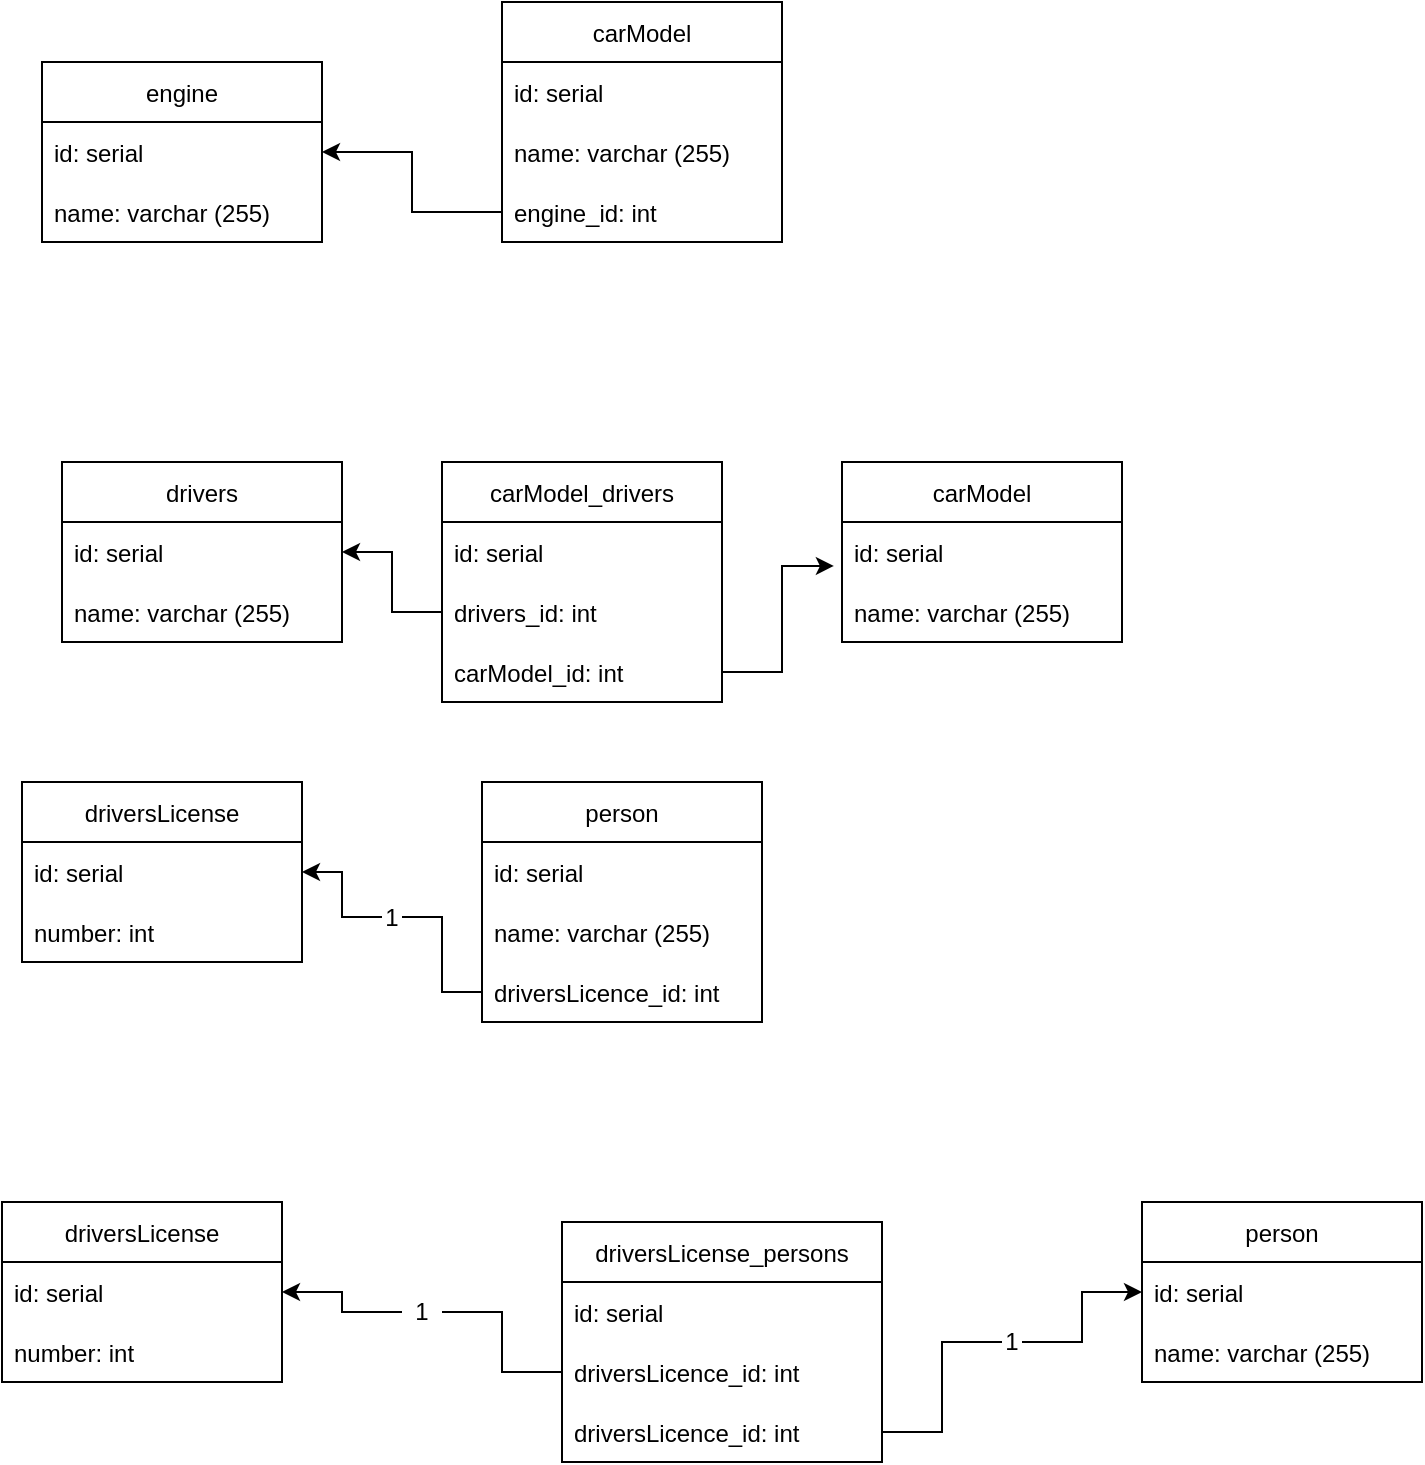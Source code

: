 <mxfile version="20.0.4" type="device"><diagram id="KAXXwZNr0ZBhnDhPdm_Q" name="Page-1"><mxGraphModel dx="828" dy="452" grid="1" gridSize="10" guides="1" tooltips="1" connect="1" arrows="1" fold="1" page="1" pageScale="1" pageWidth="827" pageHeight="1169" math="0" shadow="0"><root><mxCell id="0"/><mxCell id="1" parent="0"/><mxCell id="LkK_G0gdkbVtOe7orFNh-5" value="carModel" style="swimlane;fontStyle=0;childLayout=stackLayout;horizontal=1;startSize=30;horizontalStack=0;resizeParent=1;resizeParentMax=0;resizeLast=0;collapsible=1;marginBottom=0;" parent="1" vertex="1"><mxGeometry x="280" y="20" width="140" height="120" as="geometry"><mxRectangle x="340" y="180" width="90" height="30" as="alternateBounds"/></mxGeometry></mxCell><mxCell id="LkK_G0gdkbVtOe7orFNh-6" value="id: serial" style="text;strokeColor=none;fillColor=none;align=left;verticalAlign=middle;spacingLeft=4;spacingRight=4;overflow=hidden;points=[[0,0.5],[1,0.5]];portConstraint=eastwest;rotatable=0;" parent="LkK_G0gdkbVtOe7orFNh-5" vertex="1"><mxGeometry y="30" width="140" height="30" as="geometry"/></mxCell><mxCell id="LkK_G0gdkbVtOe7orFNh-7" value="name: varchar (255)" style="text;strokeColor=none;fillColor=none;align=left;verticalAlign=middle;spacingLeft=4;spacingRight=4;overflow=hidden;points=[[0,0.5],[1,0.5]];portConstraint=eastwest;rotatable=0;" parent="LkK_G0gdkbVtOe7orFNh-5" vertex="1"><mxGeometry y="60" width="140" height="30" as="geometry"/></mxCell><mxCell id="LkK_G0gdkbVtOe7orFNh-8" value="engine_id: int" style="text;strokeColor=none;fillColor=none;align=left;verticalAlign=middle;spacingLeft=4;spacingRight=4;overflow=hidden;points=[[0,0.5],[1,0.5]];portConstraint=eastwest;rotatable=0;" parent="LkK_G0gdkbVtOe7orFNh-5" vertex="1"><mxGeometry y="90" width="140" height="30" as="geometry"/></mxCell><mxCell id="LkK_G0gdkbVtOe7orFNh-13" value="engine" style="swimlane;fontStyle=0;childLayout=stackLayout;horizontal=1;startSize=30;horizontalStack=0;resizeParent=1;resizeParentMax=0;resizeLast=0;collapsible=1;marginBottom=0;" parent="1" vertex="1"><mxGeometry x="50" y="50" width="140" height="90" as="geometry"><mxRectangle x="110" y="210" width="80" height="30" as="alternateBounds"/></mxGeometry></mxCell><mxCell id="LkK_G0gdkbVtOe7orFNh-14" value="id: serial" style="text;strokeColor=none;fillColor=none;align=left;verticalAlign=middle;spacingLeft=4;spacingRight=4;overflow=hidden;points=[[0,0.5],[1,0.5]];portConstraint=eastwest;rotatable=0;" parent="LkK_G0gdkbVtOe7orFNh-13" vertex="1"><mxGeometry y="30" width="140" height="30" as="geometry"/></mxCell><mxCell id="LkK_G0gdkbVtOe7orFNh-15" value="name: varchar (255)" style="text;strokeColor=none;fillColor=none;align=left;verticalAlign=middle;spacingLeft=4;spacingRight=4;overflow=hidden;points=[[0,0.5],[1,0.5]];portConstraint=eastwest;rotatable=0;" parent="LkK_G0gdkbVtOe7orFNh-13" vertex="1"><mxGeometry y="60" width="140" height="30" as="geometry"/></mxCell><mxCell id="LkK_G0gdkbVtOe7orFNh-18" style="edgeStyle=orthogonalEdgeStyle;rounded=0;orthogonalLoop=1;jettySize=auto;html=1;entryX=1;entryY=0.5;entryDx=0;entryDy=0;" parent="1" source="LkK_G0gdkbVtOe7orFNh-8" target="LkK_G0gdkbVtOe7orFNh-14" edge="1"><mxGeometry relative="1" as="geometry"/></mxCell><mxCell id="LkK_G0gdkbVtOe7orFNh-19" value="driversLicense" style="swimlane;fontStyle=0;childLayout=stackLayout;horizontal=1;startSize=30;horizontalStack=0;resizeParent=1;resizeParentMax=0;resizeLast=0;collapsible=1;marginBottom=0;" parent="1" vertex="1"><mxGeometry x="40" y="410" width="140" height="90" as="geometry"/></mxCell><mxCell id="LkK_G0gdkbVtOe7orFNh-20" value="id: serial" style="text;strokeColor=none;fillColor=none;align=left;verticalAlign=middle;spacingLeft=4;spacingRight=4;overflow=hidden;points=[[0,0.5],[1,0.5]];portConstraint=eastwest;rotatable=0;" parent="LkK_G0gdkbVtOe7orFNh-19" vertex="1"><mxGeometry y="30" width="140" height="30" as="geometry"/></mxCell><mxCell id="LkK_G0gdkbVtOe7orFNh-21" value="number: int" style="text;strokeColor=none;fillColor=none;align=left;verticalAlign=middle;spacingLeft=4;spacingRight=4;overflow=hidden;points=[[0,0.5],[1,0.5]];portConstraint=eastwest;rotatable=0;" parent="LkK_G0gdkbVtOe7orFNh-19" vertex="1"><mxGeometry y="60" width="140" height="30" as="geometry"/></mxCell><mxCell id="LkK_G0gdkbVtOe7orFNh-23" value="person" style="swimlane;fontStyle=0;childLayout=stackLayout;horizontal=1;startSize=30;horizontalStack=0;resizeParent=1;resizeParentMax=0;resizeLast=0;collapsible=1;marginBottom=0;" parent="1" vertex="1"><mxGeometry x="270" y="410" width="140" height="120" as="geometry"/></mxCell><mxCell id="LkK_G0gdkbVtOe7orFNh-24" value="id: serial" style="text;strokeColor=none;fillColor=none;align=left;verticalAlign=middle;spacingLeft=4;spacingRight=4;overflow=hidden;points=[[0,0.5],[1,0.5]];portConstraint=eastwest;rotatable=0;" parent="LkK_G0gdkbVtOe7orFNh-23" vertex="1"><mxGeometry y="30" width="140" height="30" as="geometry"/></mxCell><mxCell id="LkK_G0gdkbVtOe7orFNh-25" value="name: varchar (255)" style="text;strokeColor=none;fillColor=none;align=left;verticalAlign=middle;spacingLeft=4;spacingRight=4;overflow=hidden;points=[[0,0.5],[1,0.5]];portConstraint=eastwest;rotatable=0;" parent="LkK_G0gdkbVtOe7orFNh-23" vertex="1"><mxGeometry y="60" width="140" height="30" as="geometry"/></mxCell><mxCell id="LkK_G0gdkbVtOe7orFNh-40" value="driversLicence_id: int" style="text;strokeColor=none;fillColor=none;align=left;verticalAlign=middle;spacingLeft=4;spacingRight=4;overflow=hidden;points=[[0,0.5],[1,0.5]];portConstraint=eastwest;rotatable=0;" parent="LkK_G0gdkbVtOe7orFNh-23" vertex="1"><mxGeometry y="90" width="140" height="30" as="geometry"/></mxCell><mxCell id="LkK_G0gdkbVtOe7orFNh-31" value="person" style="swimlane;fontStyle=0;childLayout=stackLayout;horizontal=1;startSize=30;horizontalStack=0;resizeParent=1;resizeParentMax=0;resizeLast=0;collapsible=1;marginBottom=0;" parent="1" vertex="1"><mxGeometry x="600" y="620" width="140" height="90" as="geometry"/></mxCell><mxCell id="LkK_G0gdkbVtOe7orFNh-32" value="id: serial" style="text;strokeColor=none;fillColor=none;align=left;verticalAlign=middle;spacingLeft=4;spacingRight=4;overflow=hidden;points=[[0,0.5],[1,0.5]];portConstraint=eastwest;rotatable=0;" parent="LkK_G0gdkbVtOe7orFNh-31" vertex="1"><mxGeometry y="30" width="140" height="30" as="geometry"/></mxCell><mxCell id="LkK_G0gdkbVtOe7orFNh-33" value="name: varchar (255)" style="text;strokeColor=none;fillColor=none;align=left;verticalAlign=middle;spacingLeft=4;spacingRight=4;overflow=hidden;points=[[0,0.5],[1,0.5]];portConstraint=eastwest;rotatable=0;" parent="LkK_G0gdkbVtOe7orFNh-31" vertex="1"><mxGeometry y="60" width="140" height="30" as="geometry"/></mxCell><mxCell id="LkK_G0gdkbVtOe7orFNh-34" value="driversLicense" style="swimlane;fontStyle=0;childLayout=stackLayout;horizontal=1;startSize=30;horizontalStack=0;resizeParent=1;resizeParentMax=0;resizeLast=0;collapsible=1;marginBottom=0;" parent="1" vertex="1"><mxGeometry x="30" y="620" width="140" height="90" as="geometry"/></mxCell><mxCell id="LkK_G0gdkbVtOe7orFNh-35" value="id: serial" style="text;strokeColor=none;fillColor=none;align=left;verticalAlign=middle;spacingLeft=4;spacingRight=4;overflow=hidden;points=[[0,0.5],[1,0.5]];portConstraint=eastwest;rotatable=0;" parent="LkK_G0gdkbVtOe7orFNh-34" vertex="1"><mxGeometry y="30" width="140" height="30" as="geometry"/></mxCell><mxCell id="LkK_G0gdkbVtOe7orFNh-36" value="number: int" style="text;strokeColor=none;fillColor=none;align=left;verticalAlign=middle;spacingLeft=4;spacingRight=4;overflow=hidden;points=[[0,0.5],[1,0.5]];portConstraint=eastwest;rotatable=0;" parent="LkK_G0gdkbVtOe7orFNh-34" vertex="1"><mxGeometry y="60" width="140" height="30" as="geometry"/></mxCell><mxCell id="LkK_G0gdkbVtOe7orFNh-37" value="driversLicense_persons" style="swimlane;fontStyle=0;childLayout=stackLayout;horizontal=1;startSize=30;horizontalStack=0;resizeParent=1;resizeParentMax=0;resizeLast=0;collapsible=1;marginBottom=0;" parent="1" vertex="1"><mxGeometry x="310" y="630" width="160" height="120" as="geometry"/></mxCell><mxCell id="LkK_G0gdkbVtOe7orFNh-38" value="id: serial" style="text;strokeColor=none;fillColor=none;align=left;verticalAlign=middle;spacingLeft=4;spacingRight=4;overflow=hidden;points=[[0,0.5],[1,0.5]];portConstraint=eastwest;rotatable=0;" parent="LkK_G0gdkbVtOe7orFNh-37" vertex="1"><mxGeometry y="30" width="160" height="30" as="geometry"/></mxCell><mxCell id="LkK_G0gdkbVtOe7orFNh-39" value="driversLicence_id: int" style="text;strokeColor=none;fillColor=none;align=left;verticalAlign=middle;spacingLeft=4;spacingRight=4;overflow=hidden;points=[[0,0.5],[1,0.5]];portConstraint=eastwest;rotatable=0;" parent="LkK_G0gdkbVtOe7orFNh-37" vertex="1"><mxGeometry y="60" width="160" height="30" as="geometry"/></mxCell><mxCell id="LkK_G0gdkbVtOe7orFNh-45" value="driversLicence_id: int" style="text;strokeColor=none;fillColor=none;align=left;verticalAlign=middle;spacingLeft=4;spacingRight=4;overflow=hidden;points=[[0,0.5],[1,0.5]];portConstraint=eastwest;rotatable=0;" parent="LkK_G0gdkbVtOe7orFNh-37" vertex="1"><mxGeometry y="90" width="160" height="30" as="geometry"/></mxCell><mxCell id="LkK_G0gdkbVtOe7orFNh-42" style="edgeStyle=orthogonalEdgeStyle;rounded=0;orthogonalLoop=1;jettySize=auto;html=1;exitX=0;exitY=0.5;exitDx=0;exitDy=0;entryX=1;entryY=0.5;entryDx=0;entryDy=0;startArrow=none;" parent="1" source="LkK_G0gdkbVtOe7orFNh-43" target="LkK_G0gdkbVtOe7orFNh-20" edge="1"><mxGeometry relative="1" as="geometry"/></mxCell><mxCell id="LkK_G0gdkbVtOe7orFNh-43" value="1" style="text;html=1;strokeColor=none;fillColor=none;align=center;verticalAlign=middle;whiteSpace=wrap;rounded=0;" parent="1" vertex="1"><mxGeometry x="220" y="470" width="10" height="15" as="geometry"/></mxCell><mxCell id="LkK_G0gdkbVtOe7orFNh-44" value="" style="edgeStyle=orthogonalEdgeStyle;rounded=0;orthogonalLoop=1;jettySize=auto;html=1;exitX=0;exitY=0.5;exitDx=0;exitDy=0;entryX=1;entryY=0.5;entryDx=0;entryDy=0;endArrow=none;" parent="1" source="LkK_G0gdkbVtOe7orFNh-40" target="LkK_G0gdkbVtOe7orFNh-43" edge="1"><mxGeometry relative="1" as="geometry"><mxPoint x="270" y="515" as="sourcePoint"/><mxPoint x="180" y="455" as="targetPoint"/></mxGeometry></mxCell><mxCell id="LkK_G0gdkbVtOe7orFNh-46" style="edgeStyle=orthogonalEdgeStyle;rounded=0;orthogonalLoop=1;jettySize=auto;html=1;exitX=1;exitY=0.5;exitDx=0;exitDy=0;entryX=0;entryY=0.5;entryDx=0;entryDy=0;startArrow=none;" parent="1" source="DAQn-9ayweOlV7z6F_1g-3" target="LkK_G0gdkbVtOe7orFNh-32" edge="1"><mxGeometry relative="1" as="geometry"/></mxCell><mxCell id="LkK_G0gdkbVtOe7orFNh-47" style="edgeStyle=orthogonalEdgeStyle;rounded=0;orthogonalLoop=1;jettySize=auto;html=1;exitX=0;exitY=0.5;exitDx=0;exitDy=0;entryX=1;entryY=0.5;entryDx=0;entryDy=0;startArrow=none;" parent="1" source="DAQn-9ayweOlV7z6F_1g-1" target="LkK_G0gdkbVtOe7orFNh-35" edge="1"><mxGeometry relative="1" as="geometry"/></mxCell><mxCell id="LkK_G0gdkbVtOe7orFNh-48" value="carModel" style="swimlane;fontStyle=0;childLayout=stackLayout;horizontal=1;startSize=30;horizontalStack=0;resizeParent=1;resizeParentMax=0;resizeLast=0;collapsible=1;marginBottom=0;" parent="1" vertex="1"><mxGeometry x="450" y="250" width="140" height="90" as="geometry"><mxRectangle x="340" y="180" width="90" height="30" as="alternateBounds"/></mxGeometry></mxCell><mxCell id="LkK_G0gdkbVtOe7orFNh-49" value="id: serial" style="text;strokeColor=none;fillColor=none;align=left;verticalAlign=middle;spacingLeft=4;spacingRight=4;overflow=hidden;points=[[0,0.5],[1,0.5]];portConstraint=eastwest;rotatable=0;" parent="LkK_G0gdkbVtOe7orFNh-48" vertex="1"><mxGeometry y="30" width="140" height="30" as="geometry"/></mxCell><mxCell id="LkK_G0gdkbVtOe7orFNh-50" value="name: varchar (255)" style="text;strokeColor=none;fillColor=none;align=left;verticalAlign=middle;spacingLeft=4;spacingRight=4;overflow=hidden;points=[[0,0.5],[1,0.5]];portConstraint=eastwest;rotatable=0;" parent="LkK_G0gdkbVtOe7orFNh-48" vertex="1"><mxGeometry y="60" width="140" height="30" as="geometry"/></mxCell><mxCell id="LkK_G0gdkbVtOe7orFNh-52" value="drivers" style="swimlane;fontStyle=0;childLayout=stackLayout;horizontal=1;startSize=30;horizontalStack=0;resizeParent=1;resizeParentMax=0;resizeLast=0;collapsible=1;marginBottom=0;" parent="1" vertex="1"><mxGeometry x="60" y="250" width="140" height="90" as="geometry"><mxRectangle x="110" y="210" width="80" height="30" as="alternateBounds"/></mxGeometry></mxCell><mxCell id="LkK_G0gdkbVtOe7orFNh-53" value="id: serial" style="text;strokeColor=none;fillColor=none;align=left;verticalAlign=middle;spacingLeft=4;spacingRight=4;overflow=hidden;points=[[0,0.5],[1,0.5]];portConstraint=eastwest;rotatable=0;" parent="LkK_G0gdkbVtOe7orFNh-52" vertex="1"><mxGeometry y="30" width="140" height="30" as="geometry"/></mxCell><mxCell id="LkK_G0gdkbVtOe7orFNh-54" value="name: varchar (255)" style="text;strokeColor=none;fillColor=none;align=left;verticalAlign=middle;spacingLeft=4;spacingRight=4;overflow=hidden;points=[[0,0.5],[1,0.5]];portConstraint=eastwest;rotatable=0;" parent="LkK_G0gdkbVtOe7orFNh-52" vertex="1"><mxGeometry y="60" width="140" height="30" as="geometry"/></mxCell><mxCell id="LkK_G0gdkbVtOe7orFNh-55" value="carModel_drivers" style="swimlane;fontStyle=0;childLayout=stackLayout;horizontal=1;startSize=30;horizontalStack=0;resizeParent=1;resizeParentMax=0;resizeLast=0;collapsible=1;marginBottom=0;" parent="1" vertex="1"><mxGeometry x="250" y="250" width="140" height="120" as="geometry"><mxRectangle x="340" y="180" width="90" height="30" as="alternateBounds"/></mxGeometry></mxCell><mxCell id="LkK_G0gdkbVtOe7orFNh-56" value="id: serial" style="text;strokeColor=none;fillColor=none;align=left;verticalAlign=middle;spacingLeft=4;spacingRight=4;overflow=hidden;points=[[0,0.5],[1,0.5]];portConstraint=eastwest;rotatable=0;" parent="LkK_G0gdkbVtOe7orFNh-55" vertex="1"><mxGeometry y="30" width="140" height="30" as="geometry"/></mxCell><mxCell id="LkK_G0gdkbVtOe7orFNh-57" value="drivers_id: int" style="text;strokeColor=none;fillColor=none;align=left;verticalAlign=middle;spacingLeft=4;spacingRight=4;overflow=hidden;points=[[0,0.5],[1,0.5]];portConstraint=eastwest;rotatable=0;" parent="LkK_G0gdkbVtOe7orFNh-55" vertex="1"><mxGeometry y="60" width="140" height="30" as="geometry"/></mxCell><mxCell id="LkK_G0gdkbVtOe7orFNh-58" value="carModel_id: int" style="text;strokeColor=none;fillColor=none;align=left;verticalAlign=middle;spacingLeft=4;spacingRight=4;overflow=hidden;points=[[0,0.5],[1,0.5]];portConstraint=eastwest;rotatable=0;" parent="LkK_G0gdkbVtOe7orFNh-55" vertex="1"><mxGeometry y="90" width="140" height="30" as="geometry"/></mxCell><mxCell id="LkK_G0gdkbVtOe7orFNh-59" style="edgeStyle=orthogonalEdgeStyle;rounded=0;orthogonalLoop=1;jettySize=auto;html=1;exitX=1;exitY=0.5;exitDx=0;exitDy=0;entryX=-0.029;entryY=0.733;entryDx=0;entryDy=0;entryPerimeter=0;" parent="1" source="LkK_G0gdkbVtOe7orFNh-58" target="LkK_G0gdkbVtOe7orFNh-49" edge="1"><mxGeometry relative="1" as="geometry"/></mxCell><mxCell id="LkK_G0gdkbVtOe7orFNh-60" style="edgeStyle=orthogonalEdgeStyle;rounded=0;orthogonalLoop=1;jettySize=auto;html=1;exitX=0;exitY=0.5;exitDx=0;exitDy=0;entryX=1;entryY=0.5;entryDx=0;entryDy=0;" parent="1" source="LkK_G0gdkbVtOe7orFNh-57" target="LkK_G0gdkbVtOe7orFNh-53" edge="1"><mxGeometry relative="1" as="geometry"/></mxCell><mxCell id="DAQn-9ayweOlV7z6F_1g-1" value="1" style="text;html=1;strokeColor=none;fillColor=none;align=center;verticalAlign=middle;whiteSpace=wrap;rounded=0;" vertex="1" parent="1"><mxGeometry x="230" y="660" width="20" height="30" as="geometry"/></mxCell><mxCell id="DAQn-9ayweOlV7z6F_1g-2" value="" style="edgeStyle=orthogonalEdgeStyle;rounded=0;orthogonalLoop=1;jettySize=auto;html=1;exitX=0;exitY=0.5;exitDx=0;exitDy=0;entryX=1;entryY=0.5;entryDx=0;entryDy=0;endArrow=none;" edge="1" parent="1" source="LkK_G0gdkbVtOe7orFNh-39" target="DAQn-9ayweOlV7z6F_1g-1"><mxGeometry relative="1" as="geometry"><mxPoint x="310" y="705" as="sourcePoint"/><mxPoint x="170" y="665" as="targetPoint"/></mxGeometry></mxCell><mxCell id="DAQn-9ayweOlV7z6F_1g-3" value="1" style="text;html=1;strokeColor=none;fillColor=none;align=center;verticalAlign=middle;whiteSpace=wrap;rounded=0;" vertex="1" parent="1"><mxGeometry x="530" y="675" width="10" height="30" as="geometry"/></mxCell><mxCell id="DAQn-9ayweOlV7z6F_1g-4" value="" style="edgeStyle=orthogonalEdgeStyle;rounded=0;orthogonalLoop=1;jettySize=auto;html=1;exitX=1;exitY=0.5;exitDx=0;exitDy=0;entryX=0;entryY=0.5;entryDx=0;entryDy=0;endArrow=none;" edge="1" parent="1" source="LkK_G0gdkbVtOe7orFNh-45" target="DAQn-9ayweOlV7z6F_1g-3"><mxGeometry relative="1" as="geometry"><mxPoint x="470" y="735" as="sourcePoint"/><mxPoint x="600" y="665" as="targetPoint"/></mxGeometry></mxCell></root></mxGraphModel></diagram></mxfile>